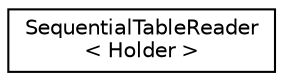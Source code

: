 digraph "Graphical Class Hierarchy"
{
  edge [fontname="Helvetica",fontsize="10",labelfontname="Helvetica",labelfontsize="10"];
  node [fontname="Helvetica",fontsize="10",shape=record];
  rankdir="LR";
  Node0 [label="SequentialTableReader\l\< Holder \>",height=0.2,width=0.4,color="black", fillcolor="white", style="filled",URL="$classkaldi_1_1SequentialTableReader.html",tooltip="A templated class for reading objects sequentially from an archive or script file; see The Table conc..."];
}
